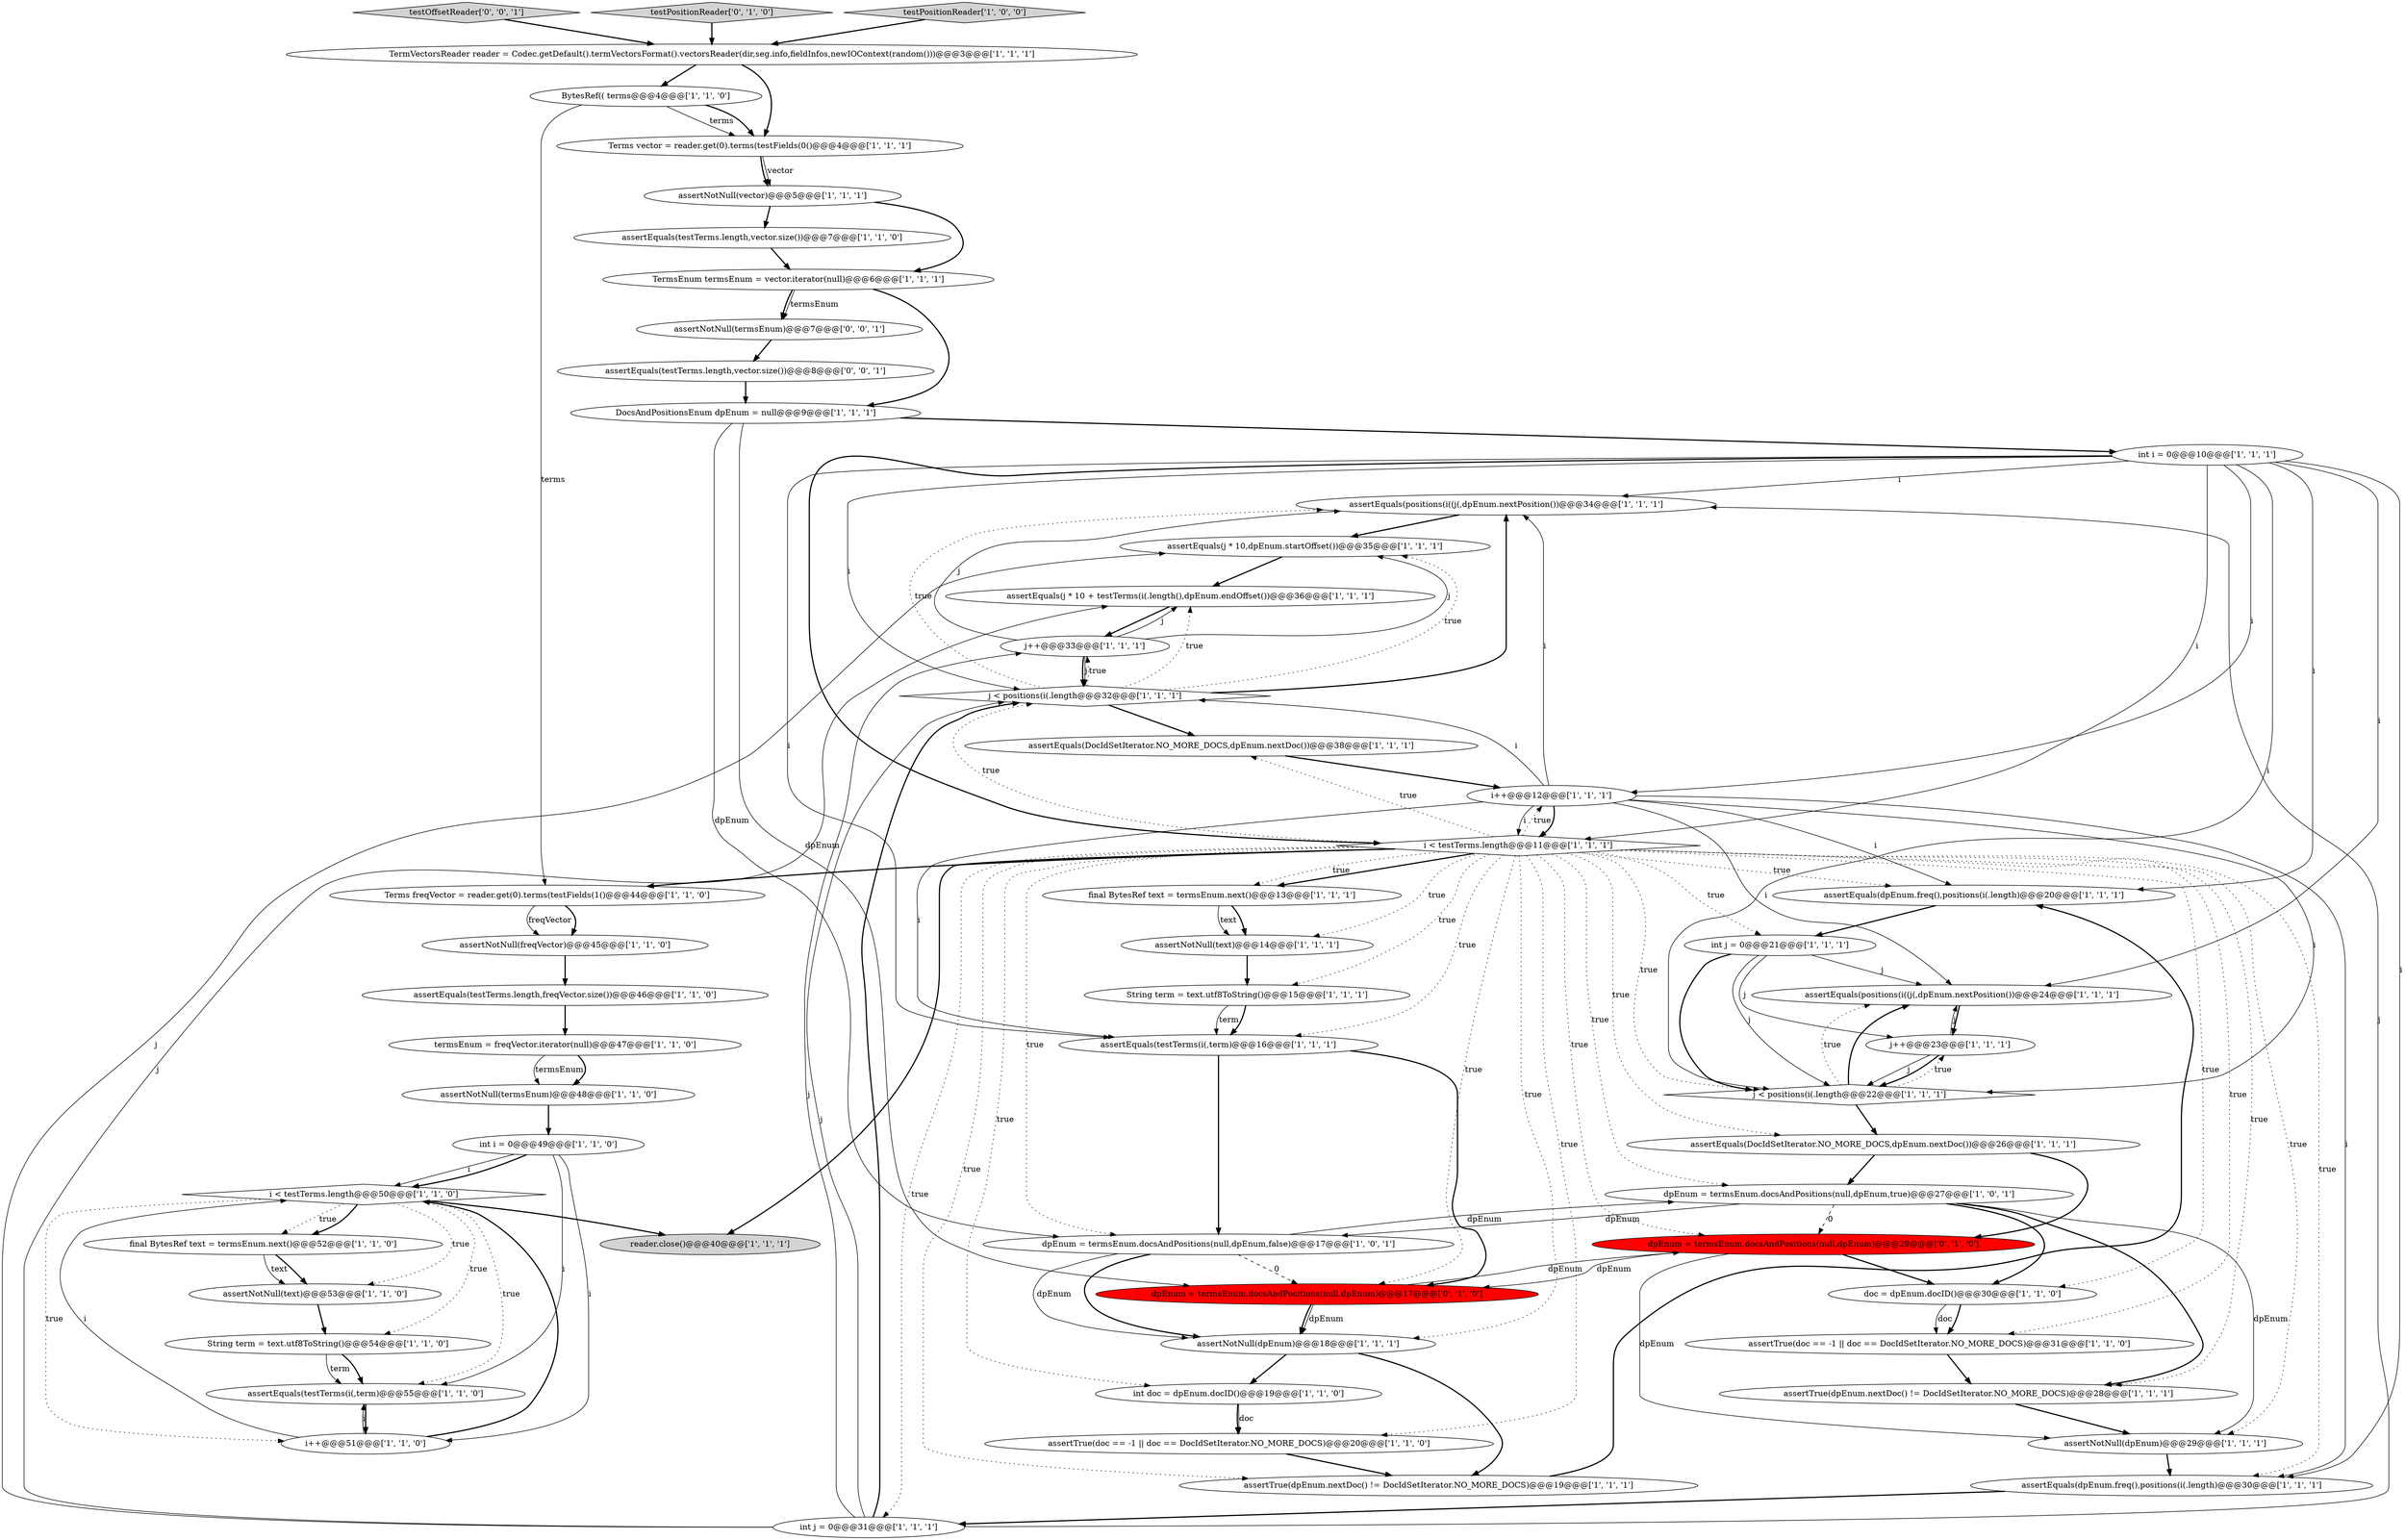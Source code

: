 digraph {
22 [style = filled, label = "assertEquals(positions(i((j(,dpEnum.nextPosition())@@@34@@@['1', '1', '1']", fillcolor = white, shape = ellipse image = "AAA0AAABBB1BBB"];
7 [style = filled, label = "assertNotNull(text)@@@53@@@['1', '1', '0']", fillcolor = white, shape = ellipse image = "AAA0AAABBB1BBB"];
14 [style = filled, label = "assertTrue(doc == -1 || doc == DocIdSetIterator.NO_MORE_DOCS)@@@20@@@['1', '1', '0']", fillcolor = white, shape = ellipse image = "AAA0AAABBB1BBB"];
17 [style = filled, label = "assertEquals(testTerms(i(,term)@@@16@@@['1', '1', '1']", fillcolor = white, shape = ellipse image = "AAA0AAABBB1BBB"];
10 [style = filled, label = "int i = 0@@@49@@@['1', '1', '0']", fillcolor = white, shape = ellipse image = "AAA0AAABBB1BBB"];
13 [style = filled, label = "BytesRef(( terms@@@4@@@['1', '1', '0']", fillcolor = white, shape = ellipse image = "AAA0AAABBB1BBB"];
30 [style = filled, label = "assertEquals(testTerms.length,vector.size())@@@7@@@['1', '1', '0']", fillcolor = white, shape = ellipse image = "AAA0AAABBB1BBB"];
46 [style = filled, label = "assertEquals(dpEnum.freq(),positions(i(.length)@@@30@@@['1', '1', '1']", fillcolor = white, shape = ellipse image = "AAA0AAABBB1BBB"];
2 [style = filled, label = "Terms vector = reader.get(0).terms(testFields(0()@@@4@@@['1', '1', '1']", fillcolor = white, shape = ellipse image = "AAA0AAABBB1BBB"];
47 [style = filled, label = "assertEquals(DocIdSetIterator.NO_MORE_DOCS,dpEnum.nextDoc())@@@26@@@['1', '1', '1']", fillcolor = white, shape = ellipse image = "AAA0AAABBB1BBB"];
31 [style = filled, label = "i < testTerms.length@@@11@@@['1', '1', '1']", fillcolor = white, shape = diamond image = "AAA0AAABBB1BBB"];
3 [style = filled, label = "Terms freqVector = reader.get(0).terms(testFields(1()@@@44@@@['1', '1', '0']", fillcolor = white, shape = ellipse image = "AAA0AAABBB1BBB"];
55 [style = filled, label = "assertNotNull(termsEnum)@@@7@@@['0', '0', '1']", fillcolor = white, shape = ellipse image = "AAA0AAABBB3BBB"];
20 [style = filled, label = "i < testTerms.length@@@50@@@['1', '1', '0']", fillcolor = white, shape = diamond image = "AAA0AAABBB1BBB"];
26 [style = filled, label = "j < positions(i(.length@@@32@@@['1', '1', '1']", fillcolor = white, shape = diamond image = "AAA0AAABBB1BBB"];
0 [style = filled, label = "final BytesRef text = termsEnum.next()@@@13@@@['1', '1', '1']", fillcolor = white, shape = ellipse image = "AAA0AAABBB1BBB"];
38 [style = filled, label = "String term = text.utf8ToString()@@@54@@@['1', '1', '0']", fillcolor = white, shape = ellipse image = "AAA0AAABBB1BBB"];
39 [style = filled, label = "assertNotNull(dpEnum)@@@18@@@['1', '1', '1']", fillcolor = white, shape = ellipse image = "AAA0AAABBB1BBB"];
57 [style = filled, label = "assertEquals(testTerms.length,vector.size())@@@8@@@['0', '0', '1']", fillcolor = white, shape = ellipse image = "AAA0AAABBB3BBB"];
56 [style = filled, label = "testOffsetReader['0', '0', '1']", fillcolor = lightgray, shape = diamond image = "AAA0AAABBB3BBB"];
8 [style = filled, label = "String term = text.utf8ToString()@@@15@@@['1', '1', '1']", fillcolor = white, shape = ellipse image = "AAA0AAABBB1BBB"];
16 [style = filled, label = "i++@@@51@@@['1', '1', '0']", fillcolor = white, shape = ellipse image = "AAA0AAABBB1BBB"];
37 [style = filled, label = "assertEquals(j * 10 + testTerms(i(.length(),dpEnum.endOffset())@@@36@@@['1', '1', '1']", fillcolor = white, shape = ellipse image = "AAA0AAABBB1BBB"];
28 [style = filled, label = "assertEquals(positions(i((j(,dpEnum.nextPosition())@@@24@@@['1', '1', '1']", fillcolor = white, shape = ellipse image = "AAA0AAABBB1BBB"];
49 [style = filled, label = "j++@@@33@@@['1', '1', '1']", fillcolor = white, shape = ellipse image = "AAA0AAABBB1BBB"];
32 [style = filled, label = "dpEnum = termsEnum.docsAndPositions(null,dpEnum,false)@@@17@@@['1', '0', '1']", fillcolor = white, shape = ellipse image = "AAA0AAABBB1BBB"];
25 [style = filled, label = "assertTrue(doc == -1 || doc == DocIdSetIterator.NO_MORE_DOCS)@@@31@@@['1', '1', '0']", fillcolor = white, shape = ellipse image = "AAA0AAABBB1BBB"];
5 [style = filled, label = "TermsEnum termsEnum = vector.iterator(null)@@@6@@@['1', '1', '1']", fillcolor = white, shape = ellipse image = "AAA0AAABBB1BBB"];
54 [style = filled, label = "testPositionReader['0', '1', '0']", fillcolor = lightgray, shape = diamond image = "AAA0AAABBB2BBB"];
21 [style = filled, label = "int j = 0@@@31@@@['1', '1', '1']", fillcolor = white, shape = ellipse image = "AAA0AAABBB1BBB"];
52 [style = filled, label = "dpEnum = termsEnum.docsAndPositions(null,dpEnum)@@@29@@@['0', '1', '0']", fillcolor = red, shape = ellipse image = "AAA1AAABBB2BBB"];
1 [style = filled, label = "j++@@@23@@@['1', '1', '1']", fillcolor = white, shape = ellipse image = "AAA0AAABBB1BBB"];
43 [style = filled, label = "int i = 0@@@10@@@['1', '1', '1']", fillcolor = white, shape = ellipse image = "AAA0AAABBB1BBB"];
48 [style = filled, label = "j < positions(i(.length@@@22@@@['1', '1', '1']", fillcolor = white, shape = diamond image = "AAA0AAABBB1BBB"];
19 [style = filled, label = "assertTrue(dpEnum.nextDoc() != DocIdSetIterator.NO_MORE_DOCS)@@@19@@@['1', '1', '1']", fillcolor = white, shape = ellipse image = "AAA0AAABBB1BBB"];
24 [style = filled, label = "doc = dpEnum.docID()@@@30@@@['1', '1', '0']", fillcolor = white, shape = ellipse image = "AAA0AAABBB1BBB"];
6 [style = filled, label = "i++@@@12@@@['1', '1', '1']", fillcolor = white, shape = ellipse image = "AAA0AAABBB1BBB"];
44 [style = filled, label = "reader.close()@@@40@@@['1', '1', '1']", fillcolor = lightgray, shape = ellipse image = "AAA0AAABBB1BBB"];
53 [style = filled, label = "dpEnum = termsEnum.docsAndPositions(null,dpEnum)@@@17@@@['0', '1', '0']", fillcolor = red, shape = ellipse image = "AAA1AAABBB2BBB"];
9 [style = filled, label = "termsEnum = freqVector.iterator(null)@@@47@@@['1', '1', '0']", fillcolor = white, shape = ellipse image = "AAA0AAABBB1BBB"];
36 [style = filled, label = "assertEquals(testTerms.length,freqVector.size())@@@46@@@['1', '1', '0']", fillcolor = white, shape = ellipse image = "AAA0AAABBB1BBB"];
45 [style = filled, label = "int j = 0@@@21@@@['1', '1', '1']", fillcolor = white, shape = ellipse image = "AAA0AAABBB1BBB"];
42 [style = filled, label = "final BytesRef text = termsEnum.next()@@@52@@@['1', '1', '0']", fillcolor = white, shape = ellipse image = "AAA0AAABBB1BBB"];
40 [style = filled, label = "assertNotNull(dpEnum)@@@29@@@['1', '1', '1']", fillcolor = white, shape = ellipse image = "AAA0AAABBB1BBB"];
4 [style = filled, label = "assertEquals(DocIdSetIterator.NO_MORE_DOCS,dpEnum.nextDoc())@@@38@@@['1', '1', '1']", fillcolor = white, shape = ellipse image = "AAA0AAABBB1BBB"];
41 [style = filled, label = "assertNotNull(vector)@@@5@@@['1', '1', '1']", fillcolor = white, shape = ellipse image = "AAA0AAABBB1BBB"];
11 [style = filled, label = "int doc = dpEnum.docID()@@@19@@@['1', '1', '0']", fillcolor = white, shape = ellipse image = "AAA0AAABBB1BBB"];
35 [style = filled, label = "DocsAndPositionsEnum dpEnum = null@@@9@@@['1', '1', '1']", fillcolor = white, shape = ellipse image = "AAA0AAABBB1BBB"];
33 [style = filled, label = "testPositionReader['1', '0', '0']", fillcolor = lightgray, shape = diamond image = "AAA0AAABBB1BBB"];
27 [style = filled, label = "assertNotNull(termsEnum)@@@48@@@['1', '1', '0']", fillcolor = white, shape = ellipse image = "AAA0AAABBB1BBB"];
18 [style = filled, label = "dpEnum = termsEnum.docsAndPositions(null,dpEnum,true)@@@27@@@['1', '0', '1']", fillcolor = white, shape = ellipse image = "AAA0AAABBB1BBB"];
15 [style = filled, label = "TermVectorsReader reader = Codec.getDefault().termVectorsFormat().vectorsReader(dir,seg.info,fieldInfos,newIOContext(random()))@@@3@@@['1', '1', '1']", fillcolor = white, shape = ellipse image = "AAA0AAABBB1BBB"];
29 [style = filled, label = "assertEquals(dpEnum.freq(),positions(i(.length)@@@20@@@['1', '1', '1']", fillcolor = white, shape = ellipse image = "AAA0AAABBB1BBB"];
50 [style = filled, label = "assertEquals(j * 10,dpEnum.startOffset())@@@35@@@['1', '1', '1']", fillcolor = white, shape = ellipse image = "AAA0AAABBB1BBB"];
12 [style = filled, label = "assertNotNull(text)@@@14@@@['1', '1', '1']", fillcolor = white, shape = ellipse image = "AAA0AAABBB1BBB"];
34 [style = filled, label = "assertEquals(testTerms(i(,term)@@@55@@@['1', '1', '0']", fillcolor = white, shape = ellipse image = "AAA0AAABBB1BBB"];
51 [style = filled, label = "assertNotNull(freqVector)@@@45@@@['1', '1', '0']", fillcolor = white, shape = ellipse image = "AAA0AAABBB1BBB"];
23 [style = filled, label = "assertTrue(dpEnum.nextDoc() != DocIdSetIterator.NO_MORE_DOCS)@@@28@@@['1', '1', '1']", fillcolor = white, shape = ellipse image = "AAA0AAABBB1BBB"];
5->55 [style = bold, label=""];
21->37 [style = solid, label="j"];
39->19 [style = bold, label=""];
37->49 [style = bold, label=""];
11->14 [style = bold, label=""];
26->37 [style = dotted, label="true"];
43->28 [style = solid, label="i"];
49->50 [style = solid, label="j"];
32->39 [style = solid, label="dpEnum"];
26->50 [style = dotted, label="true"];
56->15 [style = bold, label=""];
26->22 [style = dotted, label="true"];
35->43 [style = bold, label=""];
45->48 [style = bold, label=""];
53->39 [style = bold, label=""];
20->16 [style = dotted, label="true"];
29->45 [style = bold, label=""];
26->22 [style = bold, label=""];
9->27 [style = solid, label="termsEnum"];
26->49 [style = dotted, label="true"];
52->24 [style = bold, label=""];
18->32 [style = solid, label="dpEnum"];
43->6 [style = solid, label="i"];
21->26 [style = bold, label=""];
17->53 [style = bold, label=""];
46->21 [style = bold, label=""];
55->57 [style = bold, label=""];
21->22 [style = solid, label="j"];
31->21 [style = dotted, label="true"];
20->42 [style = dotted, label="true"];
53->52 [style = solid, label="dpEnum"];
49->37 [style = solid, label="j"];
18->52 [style = dashed, label="0"];
16->34 [style = solid, label="i"];
31->53 [style = dotted, label="true"];
31->12 [style = dotted, label="true"];
20->34 [style = dotted, label="true"];
49->26 [style = solid, label="j"];
10->20 [style = solid, label="i"];
31->39 [style = dotted, label="true"];
31->19 [style = dotted, label="true"];
31->25 [style = dotted, label="true"];
15->13 [style = bold, label=""];
42->7 [style = solid, label="text"];
31->48 [style = dotted, label="true"];
36->9 [style = bold, label=""];
6->26 [style = solid, label="i"];
49->22 [style = solid, label="j"];
45->28 [style = solid, label="j"];
8->17 [style = solid, label="term"];
33->15 [style = bold, label=""];
16->20 [style = solid, label="i"];
31->40 [style = dotted, label="true"];
21->49 [style = solid, label="j"];
50->37 [style = bold, label=""];
31->6 [style = dotted, label="true"];
22->50 [style = bold, label=""];
48->28 [style = dotted, label="true"];
13->3 [style = solid, label="terms"];
6->48 [style = solid, label="i"];
35->53 [style = solid, label="dpEnum"];
31->11 [style = dotted, label="true"];
3->51 [style = bold, label=""];
1->48 [style = solid, label="j"];
26->4 [style = bold, label=""];
31->14 [style = dotted, label="true"];
6->31 [style = solid, label="i"];
8->17 [style = bold, label=""];
41->30 [style = bold, label=""];
43->22 [style = solid, label="i"];
10->16 [style = solid, label="i"];
45->1 [style = solid, label="j"];
31->23 [style = dotted, label="true"];
35->32 [style = solid, label="dpEnum"];
31->17 [style = dotted, label="true"];
43->26 [style = solid, label="i"];
31->46 [style = dotted, label="true"];
6->22 [style = solid, label="i"];
42->7 [style = bold, label=""];
31->3 [style = bold, label=""];
48->28 [style = bold, label=""];
31->29 [style = dotted, label="true"];
43->31 [style = solid, label="i"];
16->20 [style = bold, label=""];
3->51 [style = solid, label="freqVector"];
57->35 [style = bold, label=""];
43->17 [style = solid, label="i"];
21->50 [style = solid, label="j"];
20->38 [style = dotted, label="true"];
2->41 [style = bold, label=""];
18->24 [style = bold, label=""];
11->14 [style = solid, label="doc"];
31->47 [style = dotted, label="true"];
18->23 [style = bold, label=""];
47->18 [style = bold, label=""];
6->28 [style = solid, label="i"];
19->29 [style = bold, label=""];
31->0 [style = bold, label=""];
1->48 [style = bold, label=""];
0->12 [style = bold, label=""];
31->45 [style = dotted, label="true"];
14->19 [style = bold, label=""];
10->34 [style = solid, label="i"];
32->53 [style = dashed, label="0"];
20->7 [style = dotted, label="true"];
54->15 [style = bold, label=""];
31->0 [style = dotted, label="true"];
31->18 [style = dotted, label="true"];
18->40 [style = solid, label="dpEnum"];
31->8 [style = dotted, label="true"];
13->2 [style = solid, label="terms"];
9->27 [style = bold, label=""];
52->40 [style = solid, label="dpEnum"];
51->36 [style = bold, label=""];
31->44 [style = bold, label=""];
30->5 [style = bold, label=""];
0->12 [style = solid, label="text"];
5->55 [style = solid, label="termsEnum"];
12->8 [style = bold, label=""];
24->25 [style = bold, label=""];
31->52 [style = dotted, label="true"];
34->16 [style = bold, label=""];
27->10 [style = bold, label=""];
38->34 [style = bold, label=""];
20->42 [style = bold, label=""];
6->46 [style = solid, label="i"];
38->34 [style = solid, label="term"];
32->39 [style = bold, label=""];
47->52 [style = bold, label=""];
43->46 [style = solid, label="i"];
5->35 [style = bold, label=""];
43->31 [style = bold, label=""];
13->2 [style = bold, label=""];
2->41 [style = solid, label="vector"];
15->2 [style = bold, label=""];
10->20 [style = bold, label=""];
4->6 [style = bold, label=""];
25->23 [style = bold, label=""];
6->29 [style = solid, label="i"];
53->39 [style = solid, label="dpEnum"];
52->53 [style = solid, label="dpEnum"];
1->28 [style = solid, label="j"];
28->1 [style = bold, label=""];
45->48 [style = solid, label="j"];
17->32 [style = bold, label=""];
39->11 [style = bold, label=""];
20->44 [style = bold, label=""];
31->32 [style = dotted, label="true"];
40->46 [style = bold, label=""];
7->38 [style = bold, label=""];
6->31 [style = bold, label=""];
21->26 [style = solid, label="j"];
6->17 [style = solid, label="i"];
31->26 [style = dotted, label="true"];
48->47 [style = bold, label=""];
23->40 [style = bold, label=""];
48->1 [style = dotted, label="true"];
24->25 [style = solid, label="doc"];
31->24 [style = dotted, label="true"];
49->26 [style = bold, label=""];
43->48 [style = solid, label="i"];
31->4 [style = dotted, label="true"];
43->29 [style = solid, label="i"];
32->18 [style = solid, label="dpEnum"];
41->5 [style = bold, label=""];
}
